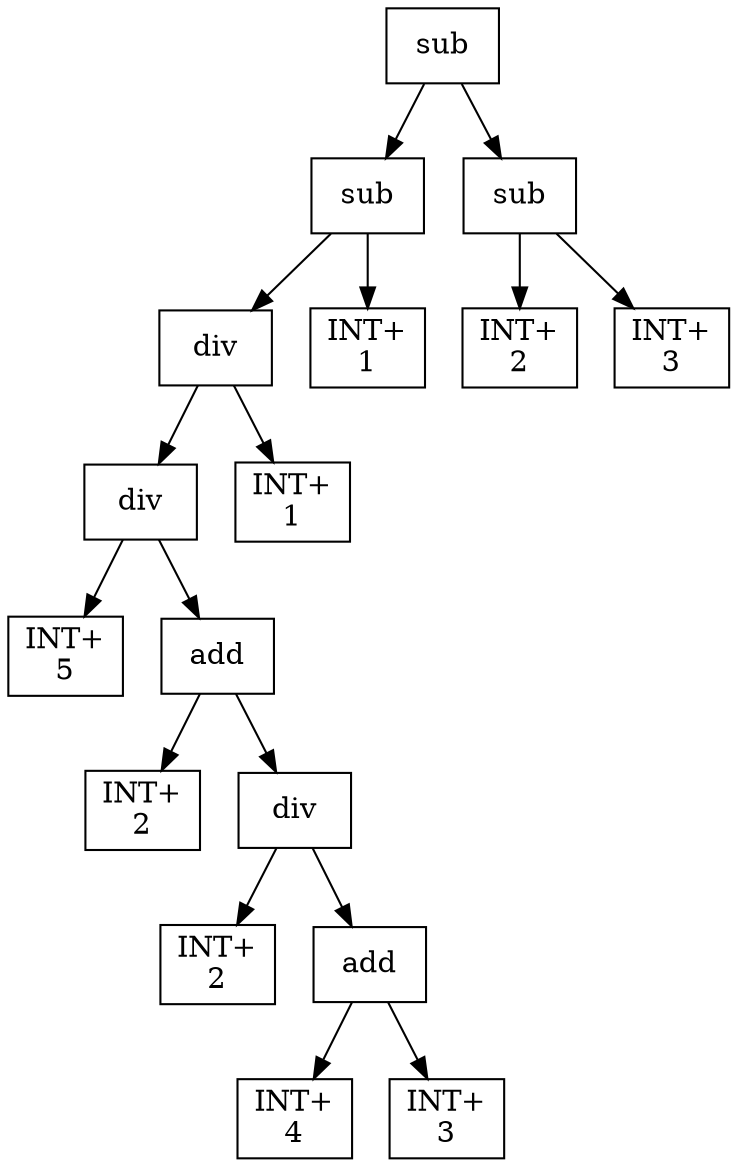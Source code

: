 digraph expr {
  node [shape=box];
  n1 [label="sub"];
  n2 [label="sub"];
  n3 [label="div"];
  n4 [label="div"];
  n5 [label="INT+\n5"];
  n6 [label="add"];
  n7 [label="INT+\n2"];
  n8 [label="div"];
  n9 [label="INT+\n2"];
  n10 [label="add"];
  n11 [label="INT+\n4"];
  n12 [label="INT+\n3"];
  n10 -> n11;
  n10 -> n12;
  n8 -> n9;
  n8 -> n10;
  n6 -> n7;
  n6 -> n8;
  n4 -> n5;
  n4 -> n6;
  n13 [label="INT+\n1"];
  n3 -> n4;
  n3 -> n13;
  n14 [label="INT+\n1"];
  n2 -> n3;
  n2 -> n14;
  n15 [label="sub"];
  n16 [label="INT+\n2"];
  n17 [label="INT+\n3"];
  n15 -> n16;
  n15 -> n17;
  n1 -> n2;
  n1 -> n15;
}